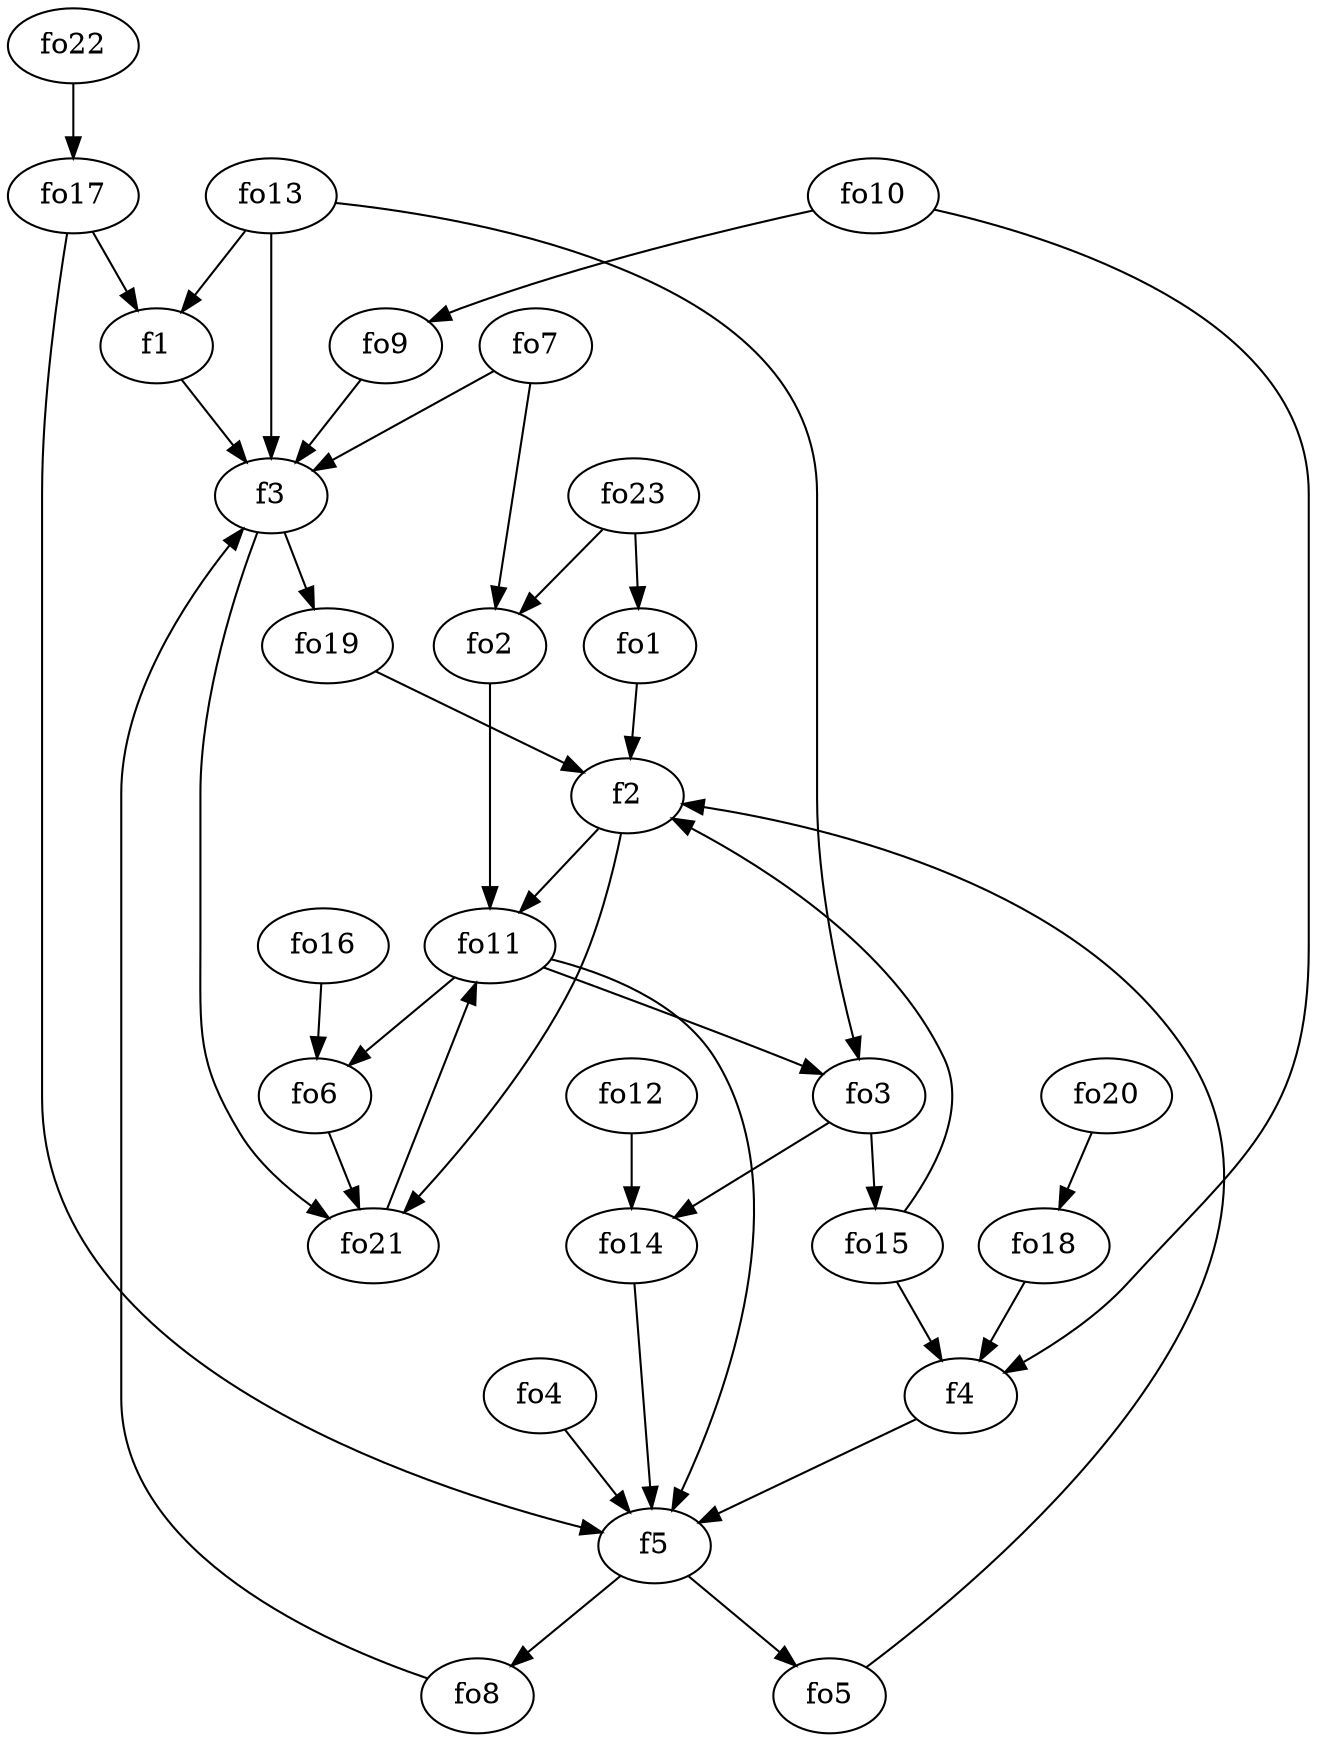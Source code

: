 strict digraph  {
f1;
f2;
f3;
f4;
f5;
fo1;
fo2;
fo3;
fo4;
fo5;
fo6;
fo7;
fo8;
fo9;
fo10;
fo11;
fo12;
fo13;
fo14;
fo15;
fo16;
fo17;
fo18;
fo19;
fo20;
fo21;
fo22;
fo23;
f1 -> f3  [weight=2];
f2 -> fo21  [weight=2];
f2 -> fo11  [weight=2];
f3 -> fo19  [weight=2];
f3 -> fo21  [weight=2];
f4 -> f5  [weight=2];
f5 -> fo5  [weight=2];
f5 -> fo8  [weight=2];
fo1 -> f2  [weight=2];
fo2 -> fo11  [weight=2];
fo3 -> fo14  [weight=2];
fo3 -> fo15  [weight=2];
fo4 -> f5  [weight=2];
fo5 -> f2  [weight=2];
fo6 -> fo21  [weight=2];
fo7 -> f3  [weight=2];
fo7 -> fo2  [weight=2];
fo8 -> f3  [weight=2];
fo9 -> f3  [weight=2];
fo10 -> f4  [weight=2];
fo10 -> fo9  [weight=2];
fo11 -> f5  [weight=2];
fo11 -> fo6  [weight=2];
fo11 -> fo3  [weight=2];
fo12 -> fo14  [weight=2];
fo13 -> fo3  [weight=2];
fo13 -> f1  [weight=2];
fo13 -> f3  [weight=2];
fo14 -> f5  [weight=2];
fo15 -> f2  [weight=2];
fo15 -> f4  [weight=2];
fo16 -> fo6  [weight=2];
fo17 -> f1  [weight=2];
fo17 -> f5  [weight=2];
fo18 -> f4  [weight=2];
fo19 -> f2  [weight=2];
fo20 -> fo18  [weight=2];
fo21 -> fo11  [weight=2];
fo22 -> fo17  [weight=2];
fo23 -> fo2  [weight=2];
fo23 -> fo1  [weight=2];
}
